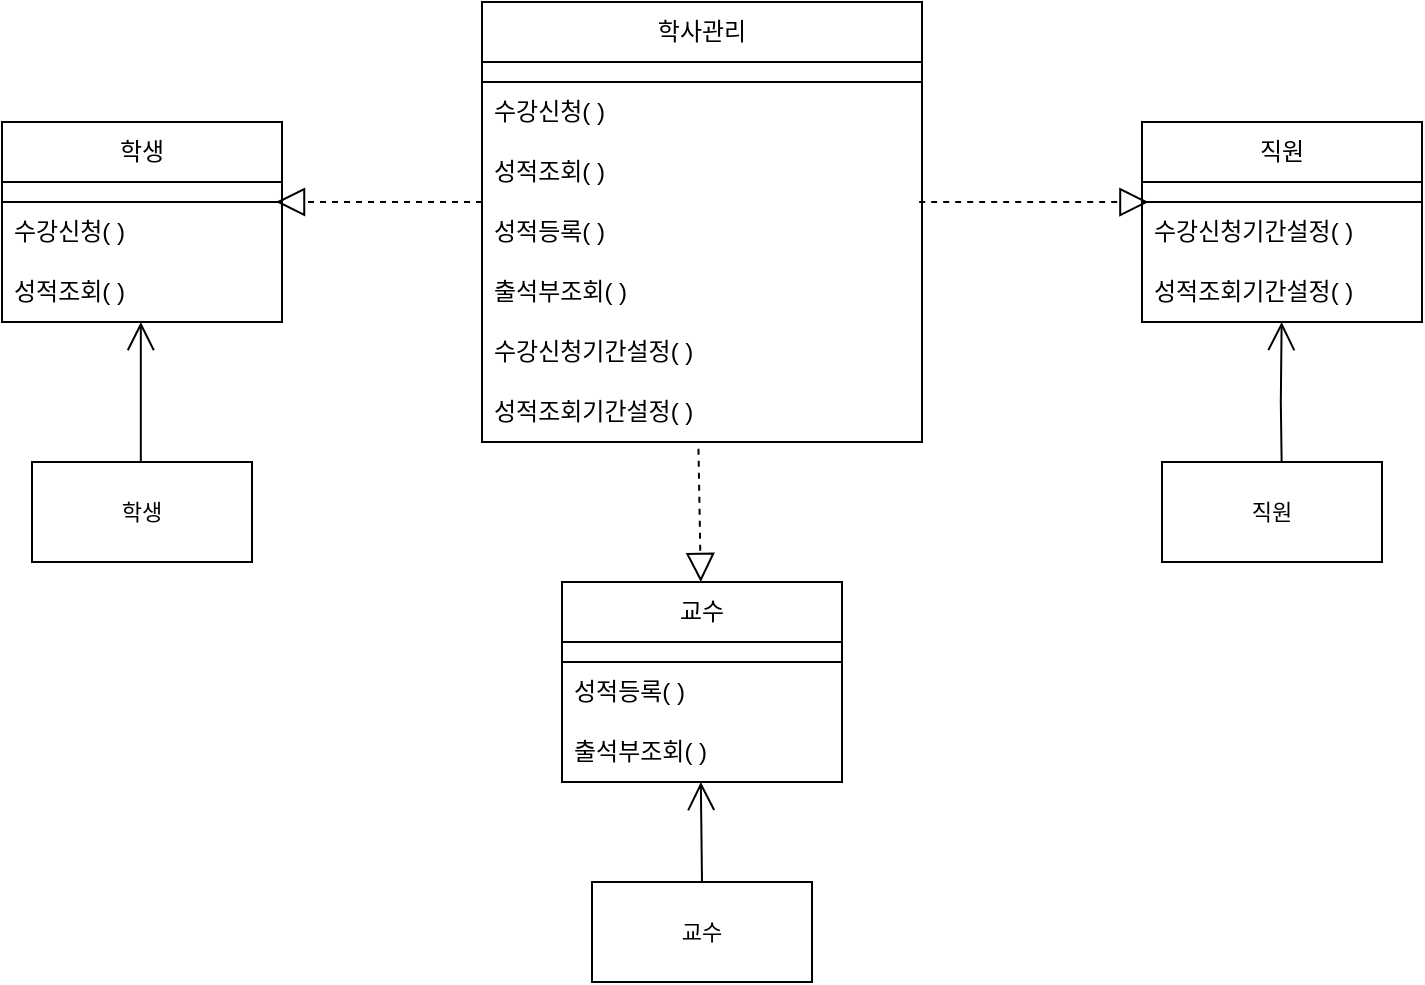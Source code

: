 <mxfile version="26.1.1">
  <diagram id="C5RBs43oDa-KdzZeNtuy" name="Page-1">
    <mxGraphModel dx="1518" dy="655" grid="1" gridSize="10" guides="1" tooltips="1" connect="1" arrows="1" fold="1" page="1" pageScale="1" pageWidth="827" pageHeight="1169" math="0" shadow="0">
      <root>
        <mxCell id="WIyWlLk6GJQsqaUBKTNV-0" />
        <mxCell id="WIyWlLk6GJQsqaUBKTNV-1" parent="WIyWlLk6GJQsqaUBKTNV-0" />
        <mxCell id="Qyn1sU2a2g63gtqnID3d-0" value="학사관리" style="swimlane;fontStyle=0;childLayout=stackLayout;horizontal=1;startSize=30;horizontalStack=0;resizeParent=1;resizeParentMax=0;resizeLast=0;collapsible=1;marginBottom=0;whiteSpace=wrap;html=1;" vertex="1" parent="WIyWlLk6GJQsqaUBKTNV-1">
          <mxGeometry x="290" y="20" width="220" height="220" as="geometry" />
        </mxCell>
        <mxCell id="Qyn1sU2a2g63gtqnID3d-4" value="" style="shape=partialRectangle;whiteSpace=wrap;html=1;left=0;right=0;fillColor=none;" vertex="1" parent="Qyn1sU2a2g63gtqnID3d-0">
          <mxGeometry y="30" width="220" height="10" as="geometry" />
        </mxCell>
        <mxCell id="Qyn1sU2a2g63gtqnID3d-1" value="수강신청( )" style="text;strokeColor=none;fillColor=none;align=left;verticalAlign=middle;spacingLeft=4;spacingRight=4;overflow=hidden;points=[[0,0.5],[1,0.5]];portConstraint=eastwest;rotatable=0;whiteSpace=wrap;html=1;" vertex="1" parent="Qyn1sU2a2g63gtqnID3d-0">
          <mxGeometry y="40" width="220" height="30" as="geometry" />
        </mxCell>
        <mxCell id="Qyn1sU2a2g63gtqnID3d-2" value="성적조회( )" style="text;strokeColor=none;fillColor=none;align=left;verticalAlign=middle;spacingLeft=4;spacingRight=4;overflow=hidden;points=[[0,0.5],[1,0.5]];portConstraint=eastwest;rotatable=0;whiteSpace=wrap;html=1;" vertex="1" parent="Qyn1sU2a2g63gtqnID3d-0">
          <mxGeometry y="70" width="220" height="30" as="geometry" />
        </mxCell>
        <mxCell id="Qyn1sU2a2g63gtqnID3d-38" value="" style="endArrow=block;dashed=1;endFill=0;endSize=12;html=1;rounded=0;strokeColor=default;align=center;verticalAlign=middle;fontFamily=Helvetica;fontSize=11;fontColor=default;labelBackgroundColor=default;exitX=0.492;exitY=1.112;exitDx=0;exitDy=0;exitPerimeter=0;" edge="1" parent="Qyn1sU2a2g63gtqnID3d-0">
          <mxGeometry width="160" relative="1" as="geometry">
            <mxPoint y="100" as="sourcePoint" />
            <mxPoint x="-103" y="100" as="targetPoint" />
          </mxGeometry>
        </mxCell>
        <mxCell id="Qyn1sU2a2g63gtqnID3d-27" value="성적등록( )" style="text;strokeColor=none;fillColor=none;align=left;verticalAlign=middle;spacingLeft=4;spacingRight=4;overflow=hidden;points=[[0,0.5],[1,0.5]];portConstraint=eastwest;rotatable=0;whiteSpace=wrap;html=1;" vertex="1" parent="Qyn1sU2a2g63gtqnID3d-0">
          <mxGeometry y="100" width="220" height="30" as="geometry" />
        </mxCell>
        <mxCell id="Qyn1sU2a2g63gtqnID3d-37" value="" style="endArrow=block;dashed=1;endFill=0;endSize=12;html=1;rounded=0;strokeColor=default;align=center;verticalAlign=middle;fontFamily=Helvetica;fontSize=11;fontColor=default;labelBackgroundColor=default;exitX=0.492;exitY=1.112;exitDx=0;exitDy=0;exitPerimeter=0;entryX=0.023;entryY=0.002;entryDx=0;entryDy=0;entryPerimeter=0;" edge="1" parent="Qyn1sU2a2g63gtqnID3d-0" target="Qyn1sU2a2g63gtqnID3d-14">
          <mxGeometry width="160" relative="1" as="geometry">
            <mxPoint x="218.59" y="100" as="sourcePoint" />
            <mxPoint x="220" y="167" as="targetPoint" />
          </mxGeometry>
        </mxCell>
        <mxCell id="Qyn1sU2a2g63gtqnID3d-24" value="출석부조회( )" style="text;strokeColor=none;fillColor=none;align=left;verticalAlign=middle;spacingLeft=4;spacingRight=4;overflow=hidden;points=[[0,0.5],[1,0.5]];portConstraint=eastwest;rotatable=0;whiteSpace=wrap;html=1;" vertex="1" parent="Qyn1sU2a2g63gtqnID3d-0">
          <mxGeometry y="130" width="220" height="30" as="geometry" />
        </mxCell>
        <mxCell id="Qyn1sU2a2g63gtqnID3d-28" value="수강신청기간설정( )" style="text;strokeColor=none;fillColor=none;align=left;verticalAlign=middle;spacingLeft=4;spacingRight=4;overflow=hidden;points=[[0,0.5],[1,0.5]];portConstraint=eastwest;rotatable=0;whiteSpace=wrap;html=1;" vertex="1" parent="Qyn1sU2a2g63gtqnID3d-0">
          <mxGeometry y="160" width="220" height="30" as="geometry" />
        </mxCell>
        <mxCell id="Qyn1sU2a2g63gtqnID3d-25" value="성적조회기간설정( )" style="text;strokeColor=none;fillColor=none;align=left;verticalAlign=middle;spacingLeft=4;spacingRight=4;overflow=hidden;points=[[0,0.5],[1,0.5]];portConstraint=eastwest;rotatable=0;whiteSpace=wrap;html=1;" vertex="1" parent="Qyn1sU2a2g63gtqnID3d-0">
          <mxGeometry y="190" width="220" height="30" as="geometry" />
        </mxCell>
        <mxCell id="Qyn1sU2a2g63gtqnID3d-7" value="학생" style="swimlane;fontStyle=0;childLayout=stackLayout;horizontal=1;startSize=30;horizontalStack=0;resizeParent=1;resizeParentMax=0;resizeLast=0;collapsible=1;marginBottom=0;whiteSpace=wrap;html=1;" vertex="1" parent="WIyWlLk6GJQsqaUBKTNV-1">
          <mxGeometry x="50" y="80" width="140" height="100" as="geometry" />
        </mxCell>
        <mxCell id="Qyn1sU2a2g63gtqnID3d-8" value="" style="shape=partialRectangle;whiteSpace=wrap;html=1;left=0;right=0;fillColor=none;" vertex="1" parent="Qyn1sU2a2g63gtqnID3d-7">
          <mxGeometry y="30" width="140" height="10" as="geometry" />
        </mxCell>
        <mxCell id="Qyn1sU2a2g63gtqnID3d-9" value="수강신청( )" style="text;strokeColor=none;fillColor=none;align=left;verticalAlign=middle;spacingLeft=4;spacingRight=4;overflow=hidden;points=[[0,0.5],[1,0.5]];portConstraint=eastwest;rotatable=0;whiteSpace=wrap;html=1;" vertex="1" parent="Qyn1sU2a2g63gtqnID3d-7">
          <mxGeometry y="40" width="140" height="30" as="geometry" />
        </mxCell>
        <mxCell id="Qyn1sU2a2g63gtqnID3d-10" value="성적조회( )" style="text;strokeColor=none;fillColor=none;align=left;verticalAlign=middle;spacingLeft=4;spacingRight=4;overflow=hidden;points=[[0,0.5],[1,0.5]];portConstraint=eastwest;rotatable=0;whiteSpace=wrap;html=1;" vertex="1" parent="Qyn1sU2a2g63gtqnID3d-7">
          <mxGeometry y="70" width="140" height="30" as="geometry" />
        </mxCell>
        <mxCell id="Qyn1sU2a2g63gtqnID3d-12" value="직원" style="swimlane;fontStyle=0;childLayout=stackLayout;horizontal=1;startSize=30;horizontalStack=0;resizeParent=1;resizeParentMax=0;resizeLast=0;collapsible=1;marginBottom=0;whiteSpace=wrap;html=1;" vertex="1" parent="WIyWlLk6GJQsqaUBKTNV-1">
          <mxGeometry x="620" y="80" width="140" height="100" as="geometry" />
        </mxCell>
        <mxCell id="Qyn1sU2a2g63gtqnID3d-13" value="" style="shape=partialRectangle;whiteSpace=wrap;html=1;left=0;right=0;fillColor=none;" vertex="1" parent="Qyn1sU2a2g63gtqnID3d-12">
          <mxGeometry y="30" width="140" height="10" as="geometry" />
        </mxCell>
        <mxCell id="Qyn1sU2a2g63gtqnID3d-14" value="수강신청기간설정( )" style="text;strokeColor=none;fillColor=none;align=left;verticalAlign=middle;spacingLeft=4;spacingRight=4;overflow=hidden;points=[[0,0.5],[1,0.5]];portConstraint=eastwest;rotatable=0;whiteSpace=wrap;html=1;" vertex="1" parent="Qyn1sU2a2g63gtqnID3d-12">
          <mxGeometry y="40" width="140" height="30" as="geometry" />
        </mxCell>
        <mxCell id="Qyn1sU2a2g63gtqnID3d-15" value="성적조회기간설정( )" style="text;strokeColor=none;fillColor=none;align=left;verticalAlign=middle;spacingLeft=4;spacingRight=4;overflow=hidden;points=[[0,0.5],[1,0.5]];portConstraint=eastwest;rotatable=0;whiteSpace=wrap;html=1;" vertex="1" parent="Qyn1sU2a2g63gtqnID3d-12">
          <mxGeometry y="70" width="140" height="30" as="geometry" />
        </mxCell>
        <mxCell id="Qyn1sU2a2g63gtqnID3d-17" value="교수" style="swimlane;fontStyle=0;childLayout=stackLayout;horizontal=1;startSize=30;horizontalStack=0;resizeParent=1;resizeParentMax=0;resizeLast=0;collapsible=1;marginBottom=0;whiteSpace=wrap;html=1;" vertex="1" parent="WIyWlLk6GJQsqaUBKTNV-1">
          <mxGeometry x="330" y="310" width="140" height="100" as="geometry" />
        </mxCell>
        <mxCell id="Qyn1sU2a2g63gtqnID3d-18" value="" style="shape=partialRectangle;whiteSpace=wrap;html=1;left=0;right=0;fillColor=none;" vertex="1" parent="Qyn1sU2a2g63gtqnID3d-17">
          <mxGeometry y="30" width="140" height="10" as="geometry" />
        </mxCell>
        <mxCell id="Qyn1sU2a2g63gtqnID3d-19" value="성적등록( )" style="text;strokeColor=none;fillColor=none;align=left;verticalAlign=middle;spacingLeft=4;spacingRight=4;overflow=hidden;points=[[0,0.5],[1,0.5]];portConstraint=eastwest;rotatable=0;whiteSpace=wrap;html=1;" vertex="1" parent="Qyn1sU2a2g63gtqnID3d-17">
          <mxGeometry y="40" width="140" height="30" as="geometry" />
        </mxCell>
        <mxCell id="Qyn1sU2a2g63gtqnID3d-20" value="출석부조회( )" style="text;strokeColor=none;fillColor=none;align=left;verticalAlign=middle;spacingLeft=4;spacingRight=4;overflow=hidden;points=[[0,0.5],[1,0.5]];portConstraint=eastwest;rotatable=0;whiteSpace=wrap;html=1;" vertex="1" parent="Qyn1sU2a2g63gtqnID3d-17">
          <mxGeometry y="70" width="140" height="30" as="geometry" />
        </mxCell>
        <mxCell id="Qyn1sU2a2g63gtqnID3d-32" value="" style="endArrow=block;dashed=1;endFill=0;endSize=12;html=1;rounded=0;strokeColor=default;align=center;verticalAlign=middle;fontFamily=Helvetica;fontSize=11;fontColor=default;labelBackgroundColor=default;exitX=0.492;exitY=1.112;exitDx=0;exitDy=0;exitPerimeter=0;" edge="1" parent="WIyWlLk6GJQsqaUBKTNV-1" source="Qyn1sU2a2g63gtqnID3d-25">
          <mxGeometry width="160" relative="1" as="geometry">
            <mxPoint x="399.41" y="250" as="sourcePoint" />
            <mxPoint x="399.41" y="310" as="targetPoint" />
          </mxGeometry>
        </mxCell>
        <mxCell id="Qyn1sU2a2g63gtqnID3d-34" value="" style="endArrow=open;endFill=1;endSize=12;html=1;rounded=0;strokeColor=default;align=center;verticalAlign=middle;fontFamily=Helvetica;fontSize=11;fontColor=default;labelBackgroundColor=default;" edge="1" parent="WIyWlLk6GJQsqaUBKTNV-1">
          <mxGeometry width="160" relative="1" as="geometry">
            <mxPoint x="119.41" y="250" as="sourcePoint" />
            <mxPoint x="119.41" y="180" as="targetPoint" />
          </mxGeometry>
        </mxCell>
        <mxCell id="Qyn1sU2a2g63gtqnID3d-35" value="" style="endArrow=open;endFill=1;endSize=12;html=1;rounded=0;strokeColor=default;align=center;verticalAlign=middle;fontFamily=Helvetica;fontSize=11;fontColor=default;labelBackgroundColor=default;" edge="1" parent="WIyWlLk6GJQsqaUBKTNV-1">
          <mxGeometry width="160" relative="1" as="geometry">
            <mxPoint x="689.82" y="250" as="sourcePoint" />
            <mxPoint x="689.82" y="180" as="targetPoint" />
            <Array as="points">
              <mxPoint x="689.41" y="220" />
            </Array>
          </mxGeometry>
        </mxCell>
        <mxCell id="Qyn1sU2a2g63gtqnID3d-36" value="" style="endArrow=open;endFill=1;endSize=12;html=1;rounded=0;strokeColor=default;align=center;verticalAlign=middle;fontFamily=Helvetica;fontSize=11;fontColor=default;labelBackgroundColor=default;" edge="1" parent="WIyWlLk6GJQsqaUBKTNV-1">
          <mxGeometry width="160" relative="1" as="geometry">
            <mxPoint x="400" y="460" as="sourcePoint" />
            <mxPoint x="399.41" y="410" as="targetPoint" />
          </mxGeometry>
        </mxCell>
        <mxCell id="Qyn1sU2a2g63gtqnID3d-39" value="학생" style="html=1;whiteSpace=wrap;fontFamily=Helvetica;fontSize=11;fontColor=default;labelBackgroundColor=default;" vertex="1" parent="WIyWlLk6GJQsqaUBKTNV-1">
          <mxGeometry x="65" y="250" width="110" height="50" as="geometry" />
        </mxCell>
        <mxCell id="Qyn1sU2a2g63gtqnID3d-40" value="직원" style="html=1;whiteSpace=wrap;fontFamily=Helvetica;fontSize=11;fontColor=default;labelBackgroundColor=default;" vertex="1" parent="WIyWlLk6GJQsqaUBKTNV-1">
          <mxGeometry x="630" y="250" width="110" height="50" as="geometry" />
        </mxCell>
        <mxCell id="Qyn1sU2a2g63gtqnID3d-41" value="교수" style="html=1;whiteSpace=wrap;fontFamily=Helvetica;fontSize=11;fontColor=default;labelBackgroundColor=default;" vertex="1" parent="WIyWlLk6GJQsqaUBKTNV-1">
          <mxGeometry x="345" y="460" width="110" height="50" as="geometry" />
        </mxCell>
      </root>
    </mxGraphModel>
  </diagram>
</mxfile>

